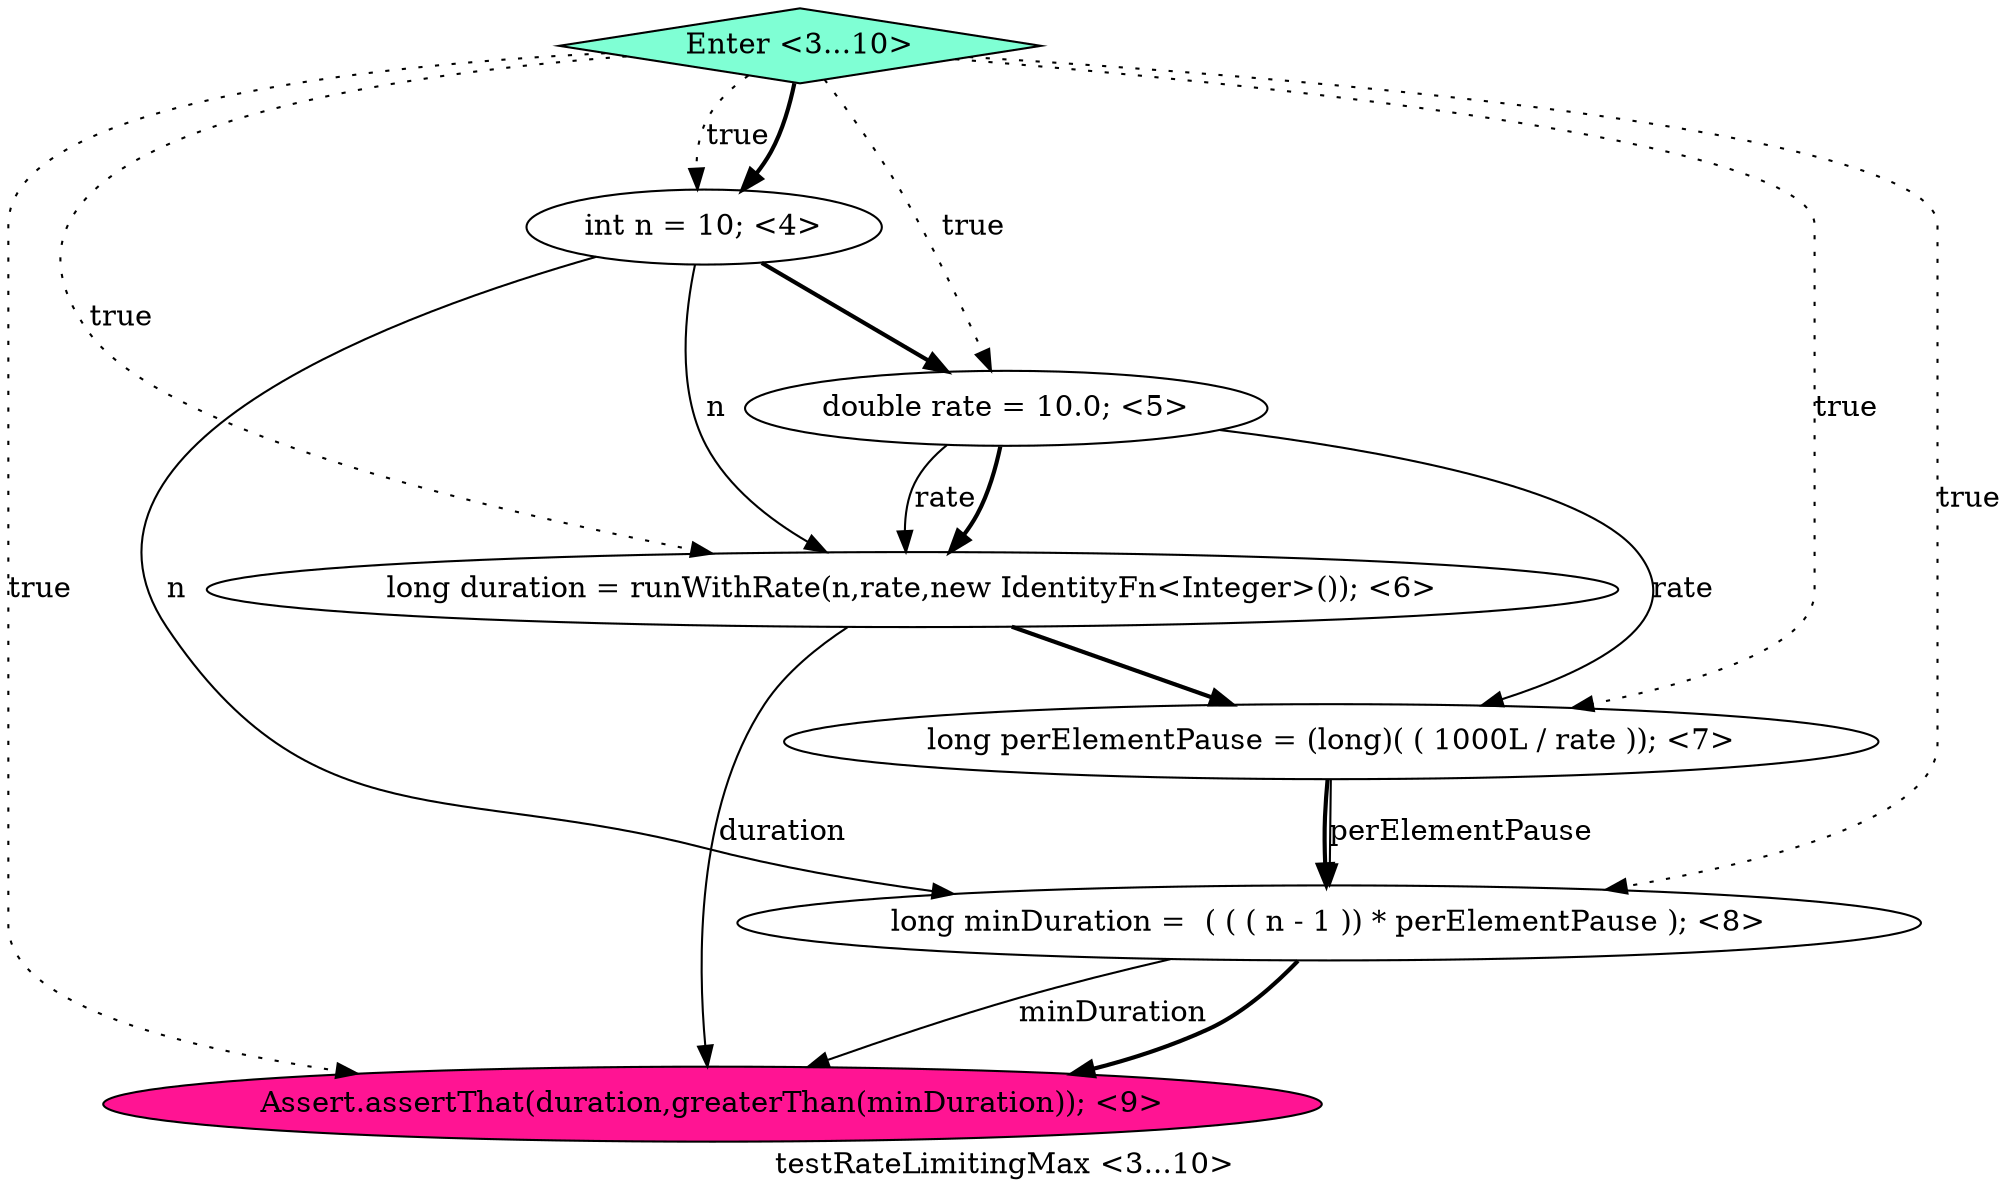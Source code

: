 digraph PDG {
label = "testRateLimitingMax <3...10>";
0.2 [style = filled, label = "long duration = runWithRate(n,rate,new IdentityFn<Integer>()); <6>", fillcolor = white, shape = ellipse];
0.3 [style = filled, label = "long perElementPause = (long)( ( 1000L / rate )); <7>", fillcolor = white, shape = ellipse];
0.6 [style = filled, label = "Enter <3...10>", fillcolor = aquamarine, shape = diamond];
0.5 [style = filled, label = "Assert.assertThat(duration,greaterThan(minDuration)); <9>", fillcolor = deeppink, shape = ellipse];
0.1 [style = filled, label = "double rate = 10.0; <5>", fillcolor = white, shape = ellipse];
0.4 [style = filled, label = "long minDuration =  ( ( ( n - 1 )) * perElementPause ); <8>", fillcolor = white, shape = ellipse];
0.0 [style = filled, label = "int n = 10; <4>", fillcolor = white, shape = ellipse];
0.0 -> 0.1 [style = bold, label=""];
0.0 -> 0.2 [style = solid, label="n"];
0.0 -> 0.4 [style = solid, label="n"];
0.1 -> 0.2 [style = solid, label="rate"];
0.1 -> 0.2 [style = bold, label=""];
0.1 -> 0.3 [style = solid, label="rate"];
0.2 -> 0.3 [style = bold, label=""];
0.2 -> 0.5 [style = solid, label="duration"];
0.3 -> 0.4 [style = solid, label="perElementPause"];
0.3 -> 0.4 [style = bold, label=""];
0.4 -> 0.5 [style = solid, label="minDuration"];
0.4 -> 0.5 [style = bold, label=""];
0.6 -> 0.0 [style = dotted, label="true"];
0.6 -> 0.0 [style = bold, label=""];
0.6 -> 0.1 [style = dotted, label="true"];
0.6 -> 0.2 [style = dotted, label="true"];
0.6 -> 0.3 [style = dotted, label="true"];
0.6 -> 0.4 [style = dotted, label="true"];
0.6 -> 0.5 [style = dotted, label="true"];
}
